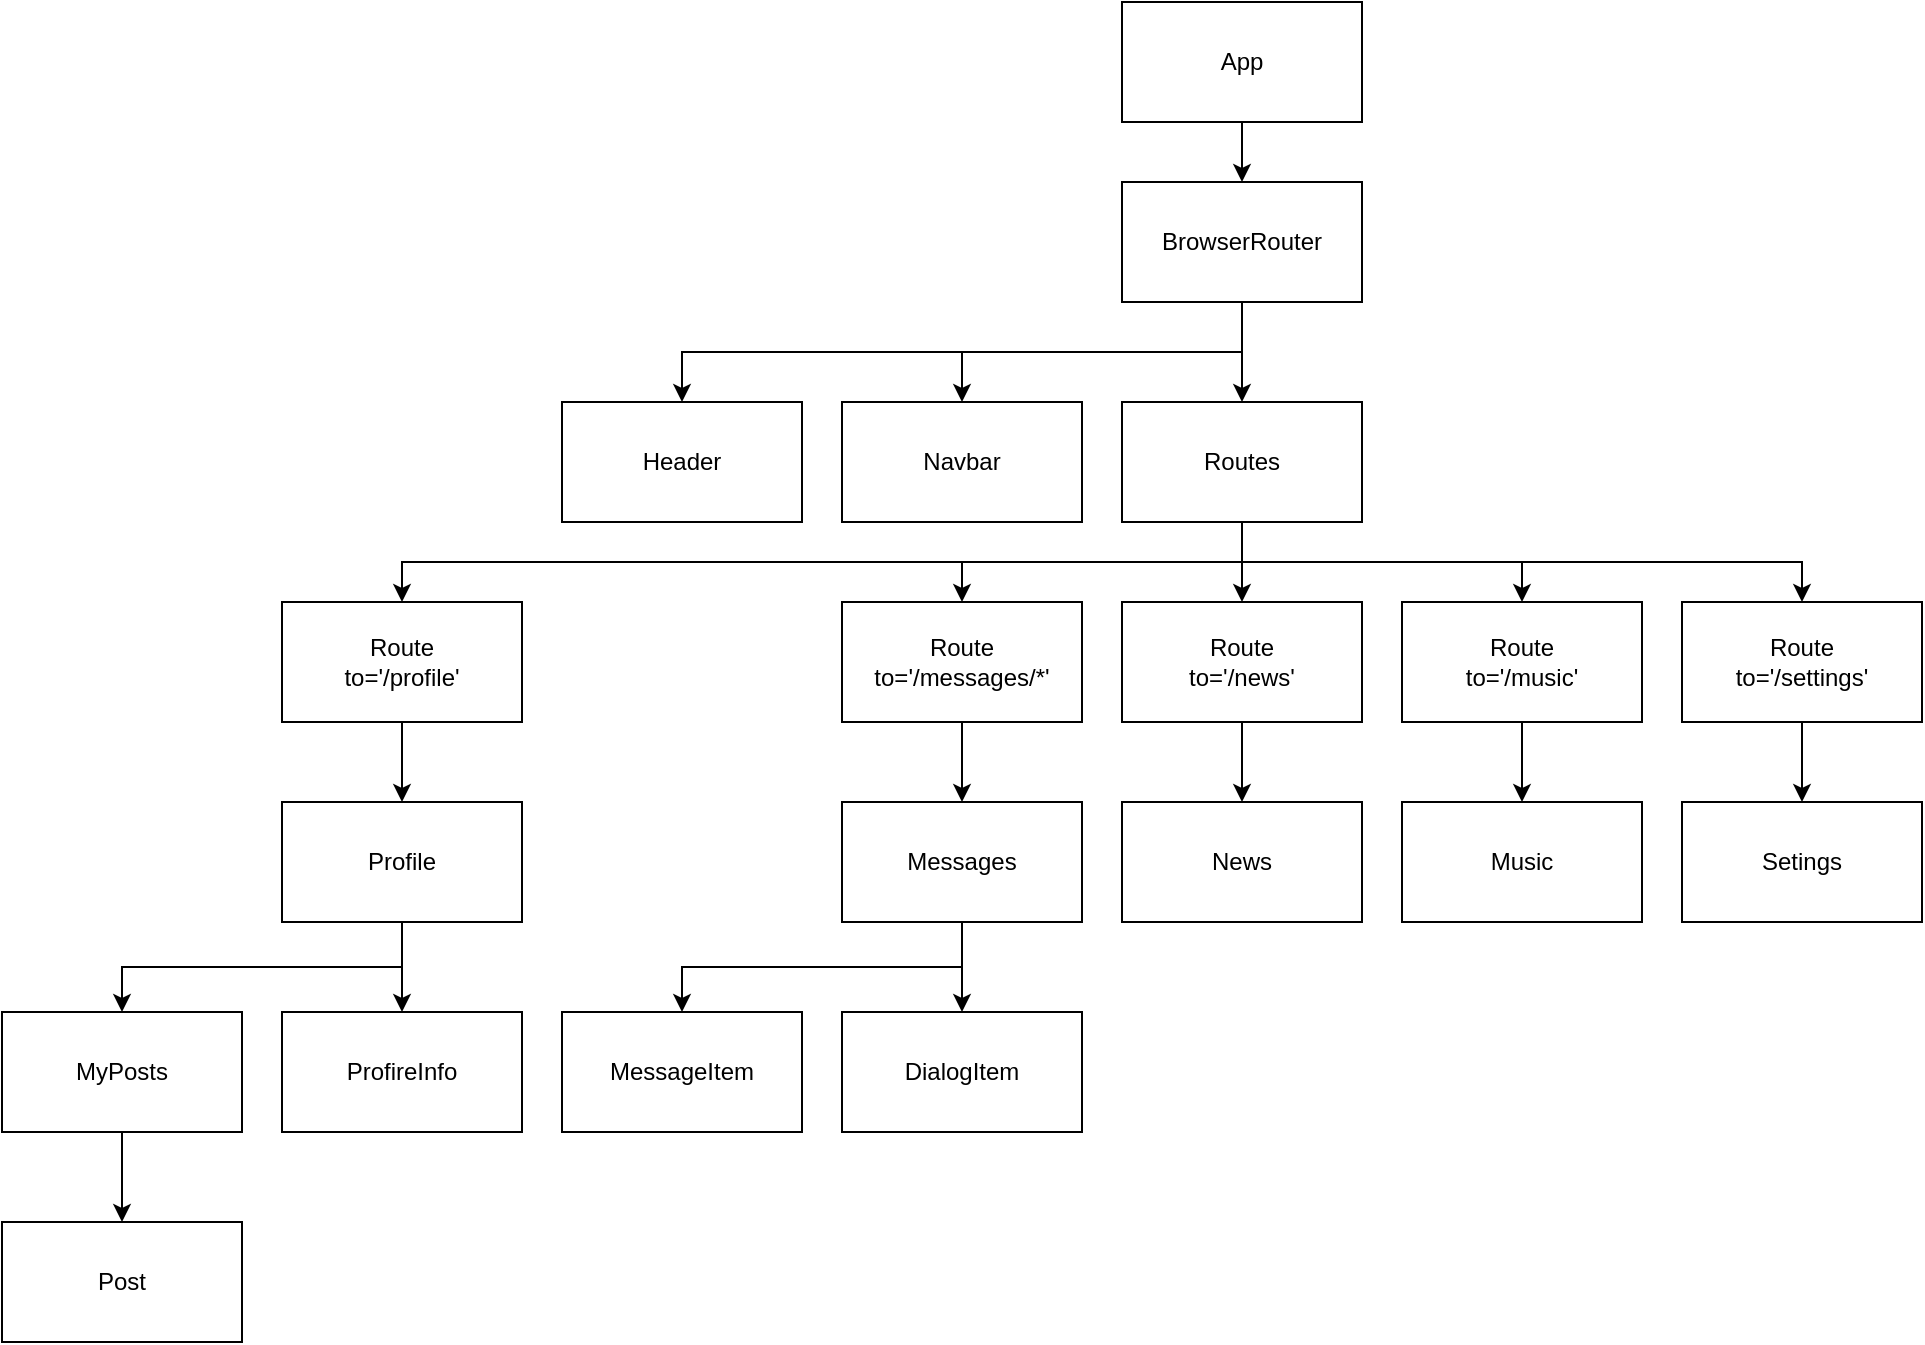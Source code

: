 <mxfile version="21.3.0" type="github">
  <diagram name="Страница 1" id="9DTQa789_X3QynEfPQ1M">
    <mxGraphModel dx="2261" dy="763" grid="1" gridSize="10" guides="1" tooltips="1" connect="1" arrows="1" fold="1" page="1" pageScale="1" pageWidth="827" pageHeight="1169" math="0" shadow="0">
      <root>
        <mxCell id="0" />
        <mxCell id="1" parent="0" />
        <mxCell id="oJoJYEPMuIziXtRQ-ZP9-3" style="edgeStyle=orthogonalEdgeStyle;rounded=0;orthogonalLoop=1;jettySize=auto;html=1;exitX=0.5;exitY=1;exitDx=0;exitDy=0;entryX=0.5;entryY=0;entryDx=0;entryDy=0;" edge="1" parent="1" source="oJoJYEPMuIziXtRQ-ZP9-1" target="oJoJYEPMuIziXtRQ-ZP9-2">
          <mxGeometry relative="1" as="geometry" />
        </mxCell>
        <mxCell id="oJoJYEPMuIziXtRQ-ZP9-1" value="App" style="rounded=0;whiteSpace=wrap;html=1;" vertex="1" parent="1">
          <mxGeometry x="330" y="20" width="120" height="60" as="geometry" />
        </mxCell>
        <mxCell id="oJoJYEPMuIziXtRQ-ZP9-5" style="edgeStyle=orthogonalEdgeStyle;rounded=0;orthogonalLoop=1;jettySize=auto;html=1;exitX=0.5;exitY=1;exitDx=0;exitDy=0;entryX=0.5;entryY=0;entryDx=0;entryDy=0;" edge="1" parent="1" source="oJoJYEPMuIziXtRQ-ZP9-2" target="oJoJYEPMuIziXtRQ-ZP9-4">
          <mxGeometry relative="1" as="geometry" />
        </mxCell>
        <mxCell id="oJoJYEPMuIziXtRQ-ZP9-7" style="edgeStyle=orthogonalEdgeStyle;rounded=0;orthogonalLoop=1;jettySize=auto;html=1;exitX=0.5;exitY=1;exitDx=0;exitDy=0;entryX=0.5;entryY=0;entryDx=0;entryDy=0;" edge="1" parent="1" source="oJoJYEPMuIziXtRQ-ZP9-2" target="oJoJYEPMuIziXtRQ-ZP9-6">
          <mxGeometry relative="1" as="geometry" />
        </mxCell>
        <mxCell id="oJoJYEPMuIziXtRQ-ZP9-12" style="edgeStyle=orthogonalEdgeStyle;rounded=0;orthogonalLoop=1;jettySize=auto;html=1;exitX=0.5;exitY=1;exitDx=0;exitDy=0;" edge="1" parent="1" source="oJoJYEPMuIziXtRQ-ZP9-2" target="oJoJYEPMuIziXtRQ-ZP9-11">
          <mxGeometry relative="1" as="geometry" />
        </mxCell>
        <mxCell id="oJoJYEPMuIziXtRQ-ZP9-2" value="BrowserRouter" style="rounded=0;whiteSpace=wrap;html=1;" vertex="1" parent="1">
          <mxGeometry x="330" y="110" width="120" height="60" as="geometry" />
        </mxCell>
        <mxCell id="oJoJYEPMuIziXtRQ-ZP9-4" value="Navbar" style="rounded=0;whiteSpace=wrap;html=1;" vertex="1" parent="1">
          <mxGeometry x="190" y="220" width="120" height="60" as="geometry" />
        </mxCell>
        <mxCell id="oJoJYEPMuIziXtRQ-ZP9-6" value="Header" style="rounded=0;whiteSpace=wrap;html=1;" vertex="1" parent="1">
          <mxGeometry x="50" y="220" width="120" height="60" as="geometry" />
        </mxCell>
        <mxCell id="oJoJYEPMuIziXtRQ-ZP9-22" style="edgeStyle=orthogonalEdgeStyle;rounded=0;orthogonalLoop=1;jettySize=auto;html=1;exitX=0.5;exitY=1;exitDx=0;exitDy=0;entryX=0.5;entryY=0;entryDx=0;entryDy=0;" edge="1" parent="1" source="oJoJYEPMuIziXtRQ-ZP9-8" target="oJoJYEPMuIziXtRQ-ZP9-21">
          <mxGeometry relative="1" as="geometry" />
        </mxCell>
        <mxCell id="oJoJYEPMuIziXtRQ-ZP9-8" value="&lt;div&gt;Route&lt;/div&gt;&lt;div&gt;to=&#39;/profile&#39;&lt;br&gt;&lt;/div&gt;" style="rounded=0;whiteSpace=wrap;html=1;" vertex="1" parent="1">
          <mxGeometry x="-90" y="320" width="120" height="60" as="geometry" />
        </mxCell>
        <mxCell id="oJoJYEPMuIziXtRQ-ZP9-30" style="edgeStyle=orthogonalEdgeStyle;rounded=0;orthogonalLoop=1;jettySize=auto;html=1;exitX=0.5;exitY=1;exitDx=0;exitDy=0;entryX=0.5;entryY=0;entryDx=0;entryDy=0;" edge="1" parent="1" source="oJoJYEPMuIziXtRQ-ZP9-10" target="oJoJYEPMuIziXtRQ-ZP9-29">
          <mxGeometry relative="1" as="geometry" />
        </mxCell>
        <mxCell id="oJoJYEPMuIziXtRQ-ZP9-10" value="&lt;div&gt;Route&lt;/div&gt;&lt;div&gt;to=&#39;/messages/*&#39;&lt;br&gt;&lt;/div&gt;" style="rounded=0;whiteSpace=wrap;html=1;" vertex="1" parent="1">
          <mxGeometry x="190" y="320" width="120" height="60" as="geometry" />
        </mxCell>
        <mxCell id="oJoJYEPMuIziXtRQ-ZP9-13" style="edgeStyle=orthogonalEdgeStyle;rounded=0;orthogonalLoop=1;jettySize=auto;html=1;exitX=0.5;exitY=1;exitDx=0;exitDy=0;entryX=0.5;entryY=0;entryDx=0;entryDy=0;" edge="1" parent="1" source="oJoJYEPMuIziXtRQ-ZP9-11" target="oJoJYEPMuIziXtRQ-ZP9-8">
          <mxGeometry relative="1" as="geometry" />
        </mxCell>
        <mxCell id="oJoJYEPMuIziXtRQ-ZP9-14" style="edgeStyle=orthogonalEdgeStyle;rounded=0;orthogonalLoop=1;jettySize=auto;html=1;exitX=0.5;exitY=1;exitDx=0;exitDy=0;entryX=0.5;entryY=0;entryDx=0;entryDy=0;" edge="1" parent="1" source="oJoJYEPMuIziXtRQ-ZP9-11" target="oJoJYEPMuIziXtRQ-ZP9-10">
          <mxGeometry relative="1" as="geometry" />
        </mxCell>
        <mxCell id="oJoJYEPMuIziXtRQ-ZP9-16" style="edgeStyle=orthogonalEdgeStyle;rounded=0;orthogonalLoop=1;jettySize=auto;html=1;exitX=0.5;exitY=1;exitDx=0;exitDy=0;entryX=0.5;entryY=0;entryDx=0;entryDy=0;" edge="1" parent="1" source="oJoJYEPMuIziXtRQ-ZP9-11" target="oJoJYEPMuIziXtRQ-ZP9-15">
          <mxGeometry relative="1" as="geometry" />
        </mxCell>
        <mxCell id="oJoJYEPMuIziXtRQ-ZP9-18" style="edgeStyle=orthogonalEdgeStyle;rounded=0;orthogonalLoop=1;jettySize=auto;html=1;exitX=0.5;exitY=1;exitDx=0;exitDy=0;entryX=0.5;entryY=0;entryDx=0;entryDy=0;" edge="1" parent="1" source="oJoJYEPMuIziXtRQ-ZP9-11" target="oJoJYEPMuIziXtRQ-ZP9-17">
          <mxGeometry relative="1" as="geometry" />
        </mxCell>
        <mxCell id="oJoJYEPMuIziXtRQ-ZP9-20" style="edgeStyle=orthogonalEdgeStyle;rounded=0;orthogonalLoop=1;jettySize=auto;html=1;exitX=0.5;exitY=1;exitDx=0;exitDy=0;entryX=0.5;entryY=0;entryDx=0;entryDy=0;" edge="1" parent="1" source="oJoJYEPMuIziXtRQ-ZP9-11" target="oJoJYEPMuIziXtRQ-ZP9-19">
          <mxGeometry relative="1" as="geometry" />
        </mxCell>
        <mxCell id="oJoJYEPMuIziXtRQ-ZP9-11" value="Routes" style="rounded=0;whiteSpace=wrap;html=1;" vertex="1" parent="1">
          <mxGeometry x="330" y="220" width="120" height="60" as="geometry" />
        </mxCell>
        <mxCell id="oJoJYEPMuIziXtRQ-ZP9-36" style="edgeStyle=orthogonalEdgeStyle;rounded=0;orthogonalLoop=1;jettySize=auto;html=1;exitX=0.5;exitY=1;exitDx=0;exitDy=0;" edge="1" parent="1" source="oJoJYEPMuIziXtRQ-ZP9-15" target="oJoJYEPMuIziXtRQ-ZP9-35">
          <mxGeometry relative="1" as="geometry" />
        </mxCell>
        <mxCell id="oJoJYEPMuIziXtRQ-ZP9-15" value="&lt;div&gt;Route&lt;/div&gt;&lt;div&gt;to=&#39;/news&#39;&lt;br&gt;&lt;/div&gt;" style="rounded=0;whiteSpace=wrap;html=1;" vertex="1" parent="1">
          <mxGeometry x="330" y="320" width="120" height="60" as="geometry" />
        </mxCell>
        <mxCell id="oJoJYEPMuIziXtRQ-ZP9-39" style="edgeStyle=orthogonalEdgeStyle;rounded=0;orthogonalLoop=1;jettySize=auto;html=1;exitX=0.5;exitY=1;exitDx=0;exitDy=0;entryX=0.5;entryY=0;entryDx=0;entryDy=0;" edge="1" parent="1" source="oJoJYEPMuIziXtRQ-ZP9-17" target="oJoJYEPMuIziXtRQ-ZP9-37">
          <mxGeometry relative="1" as="geometry" />
        </mxCell>
        <mxCell id="oJoJYEPMuIziXtRQ-ZP9-17" value="&lt;div&gt;Route&lt;/div&gt;&lt;div&gt;to=&#39;/music&#39;&lt;br&gt;&lt;/div&gt;" style="rounded=0;whiteSpace=wrap;html=1;" vertex="1" parent="1">
          <mxGeometry x="470" y="320" width="120" height="60" as="geometry" />
        </mxCell>
        <mxCell id="oJoJYEPMuIziXtRQ-ZP9-40" style="edgeStyle=orthogonalEdgeStyle;rounded=0;orthogonalLoop=1;jettySize=auto;html=1;exitX=0.5;exitY=1;exitDx=0;exitDy=0;entryX=0.5;entryY=0;entryDx=0;entryDy=0;" edge="1" parent="1" source="oJoJYEPMuIziXtRQ-ZP9-19" target="oJoJYEPMuIziXtRQ-ZP9-38">
          <mxGeometry relative="1" as="geometry" />
        </mxCell>
        <mxCell id="oJoJYEPMuIziXtRQ-ZP9-19" value="&lt;div&gt;Route&lt;/div&gt;&lt;div&gt;to=&#39;/settings&#39;&lt;br&gt;&lt;/div&gt;" style="rounded=0;whiteSpace=wrap;html=1;" vertex="1" parent="1">
          <mxGeometry x="610" y="320" width="120" height="60" as="geometry" />
        </mxCell>
        <mxCell id="oJoJYEPMuIziXtRQ-ZP9-24" style="edgeStyle=orthogonalEdgeStyle;rounded=0;orthogonalLoop=1;jettySize=auto;html=1;exitX=0.5;exitY=1;exitDx=0;exitDy=0;entryX=0.5;entryY=0;entryDx=0;entryDy=0;" edge="1" parent="1" source="oJoJYEPMuIziXtRQ-ZP9-21" target="oJoJYEPMuIziXtRQ-ZP9-23">
          <mxGeometry relative="1" as="geometry" />
        </mxCell>
        <mxCell id="oJoJYEPMuIziXtRQ-ZP9-26" style="edgeStyle=orthogonalEdgeStyle;rounded=0;orthogonalLoop=1;jettySize=auto;html=1;exitX=0.5;exitY=1;exitDx=0;exitDy=0;entryX=0.5;entryY=0;entryDx=0;entryDy=0;" edge="1" parent="1" source="oJoJYEPMuIziXtRQ-ZP9-21" target="oJoJYEPMuIziXtRQ-ZP9-25">
          <mxGeometry relative="1" as="geometry" />
        </mxCell>
        <mxCell id="oJoJYEPMuIziXtRQ-ZP9-21" value="Profile" style="rounded=0;whiteSpace=wrap;html=1;" vertex="1" parent="1">
          <mxGeometry x="-90" y="420" width="120" height="60" as="geometry" />
        </mxCell>
        <mxCell id="oJoJYEPMuIziXtRQ-ZP9-23" value="ProfireInfo" style="rounded=0;whiteSpace=wrap;html=1;" vertex="1" parent="1">
          <mxGeometry x="-90" y="525" width="120" height="60" as="geometry" />
        </mxCell>
        <mxCell id="oJoJYEPMuIziXtRQ-ZP9-28" style="edgeStyle=orthogonalEdgeStyle;rounded=0;orthogonalLoop=1;jettySize=auto;html=1;exitX=0.5;exitY=1;exitDx=0;exitDy=0;entryX=0.5;entryY=0;entryDx=0;entryDy=0;" edge="1" parent="1" source="oJoJYEPMuIziXtRQ-ZP9-25" target="oJoJYEPMuIziXtRQ-ZP9-27">
          <mxGeometry relative="1" as="geometry" />
        </mxCell>
        <mxCell id="oJoJYEPMuIziXtRQ-ZP9-25" value="MyPosts" style="rounded=0;whiteSpace=wrap;html=1;" vertex="1" parent="1">
          <mxGeometry x="-230" y="525" width="120" height="60" as="geometry" />
        </mxCell>
        <mxCell id="oJoJYEPMuIziXtRQ-ZP9-27" value="Post" style="rounded=0;whiteSpace=wrap;html=1;" vertex="1" parent="1">
          <mxGeometry x="-230" y="630" width="120" height="60" as="geometry" />
        </mxCell>
        <mxCell id="oJoJYEPMuIziXtRQ-ZP9-32" style="edgeStyle=orthogonalEdgeStyle;rounded=0;orthogonalLoop=1;jettySize=auto;html=1;exitX=0.5;exitY=1;exitDx=0;exitDy=0;entryX=0.5;entryY=0;entryDx=0;entryDy=0;" edge="1" parent="1" source="oJoJYEPMuIziXtRQ-ZP9-29" target="oJoJYEPMuIziXtRQ-ZP9-31">
          <mxGeometry relative="1" as="geometry" />
        </mxCell>
        <mxCell id="oJoJYEPMuIziXtRQ-ZP9-34" style="edgeStyle=orthogonalEdgeStyle;rounded=0;orthogonalLoop=1;jettySize=auto;html=1;exitX=0.5;exitY=1;exitDx=0;exitDy=0;entryX=0.5;entryY=0;entryDx=0;entryDy=0;" edge="1" parent="1" source="oJoJYEPMuIziXtRQ-ZP9-29" target="oJoJYEPMuIziXtRQ-ZP9-33">
          <mxGeometry relative="1" as="geometry" />
        </mxCell>
        <mxCell id="oJoJYEPMuIziXtRQ-ZP9-29" value="Messages" style="rounded=0;whiteSpace=wrap;html=1;" vertex="1" parent="1">
          <mxGeometry x="190" y="420" width="120" height="60" as="geometry" />
        </mxCell>
        <mxCell id="oJoJYEPMuIziXtRQ-ZP9-31" value="DialogItem" style="rounded=0;whiteSpace=wrap;html=1;" vertex="1" parent="1">
          <mxGeometry x="190" y="525" width="120" height="60" as="geometry" />
        </mxCell>
        <mxCell id="oJoJYEPMuIziXtRQ-ZP9-33" value="MessageItem" style="rounded=0;whiteSpace=wrap;html=1;" vertex="1" parent="1">
          <mxGeometry x="50" y="525" width="120" height="60" as="geometry" />
        </mxCell>
        <mxCell id="oJoJYEPMuIziXtRQ-ZP9-35" value="News" style="rounded=0;whiteSpace=wrap;html=1;" vertex="1" parent="1">
          <mxGeometry x="330" y="420" width="120" height="60" as="geometry" />
        </mxCell>
        <mxCell id="oJoJYEPMuIziXtRQ-ZP9-37" value="Music" style="rounded=0;whiteSpace=wrap;html=1;" vertex="1" parent="1">
          <mxGeometry x="470" y="420" width="120" height="60" as="geometry" />
        </mxCell>
        <mxCell id="oJoJYEPMuIziXtRQ-ZP9-38" value="Setings" style="rounded=0;whiteSpace=wrap;html=1;" vertex="1" parent="1">
          <mxGeometry x="610" y="420" width="120" height="60" as="geometry" />
        </mxCell>
      </root>
    </mxGraphModel>
  </diagram>
</mxfile>
